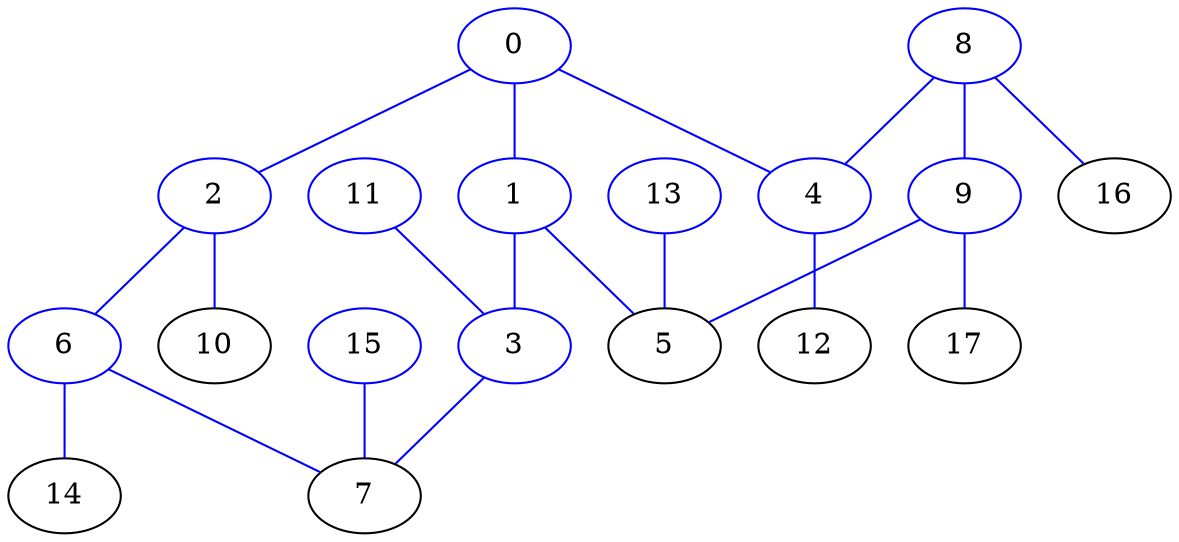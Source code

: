 strict graph "" {
	0	[color=blue];
	1	[color=blue];
	0 -- 1	[color=blue];
	2	[color=blue];
	0 -- 2	[color=blue];
	4	[color=blue];
	0 -- 4	[color=blue];
	3	[color=blue];
	1 -- 3	[color=blue];
	1 -- 5	[color=blue];
	6	[color=blue];
	2 -- 6	[color=blue];
	2 -- 10	[color=blue];
	3 -- 7	[color=blue];
	11	[color=blue];
	11 -- 3	[color=blue];
	8	[color=blue];
	8 -- 4	[color=blue];
	9	[color=blue];
	8 -- 9	[color=blue];
	8 -- 16	[color=blue];
	4 -- 12	[color=blue];
	9 -- 5	[color=blue];
	9 -- 17	[color=blue];
	13	[color=blue];
	13 -- 5	[color=blue];
	6 -- 7	[color=blue];
	6 -- 14	[color=blue];
	15	[color=blue];
	15 -- 7	[color=blue];
}
